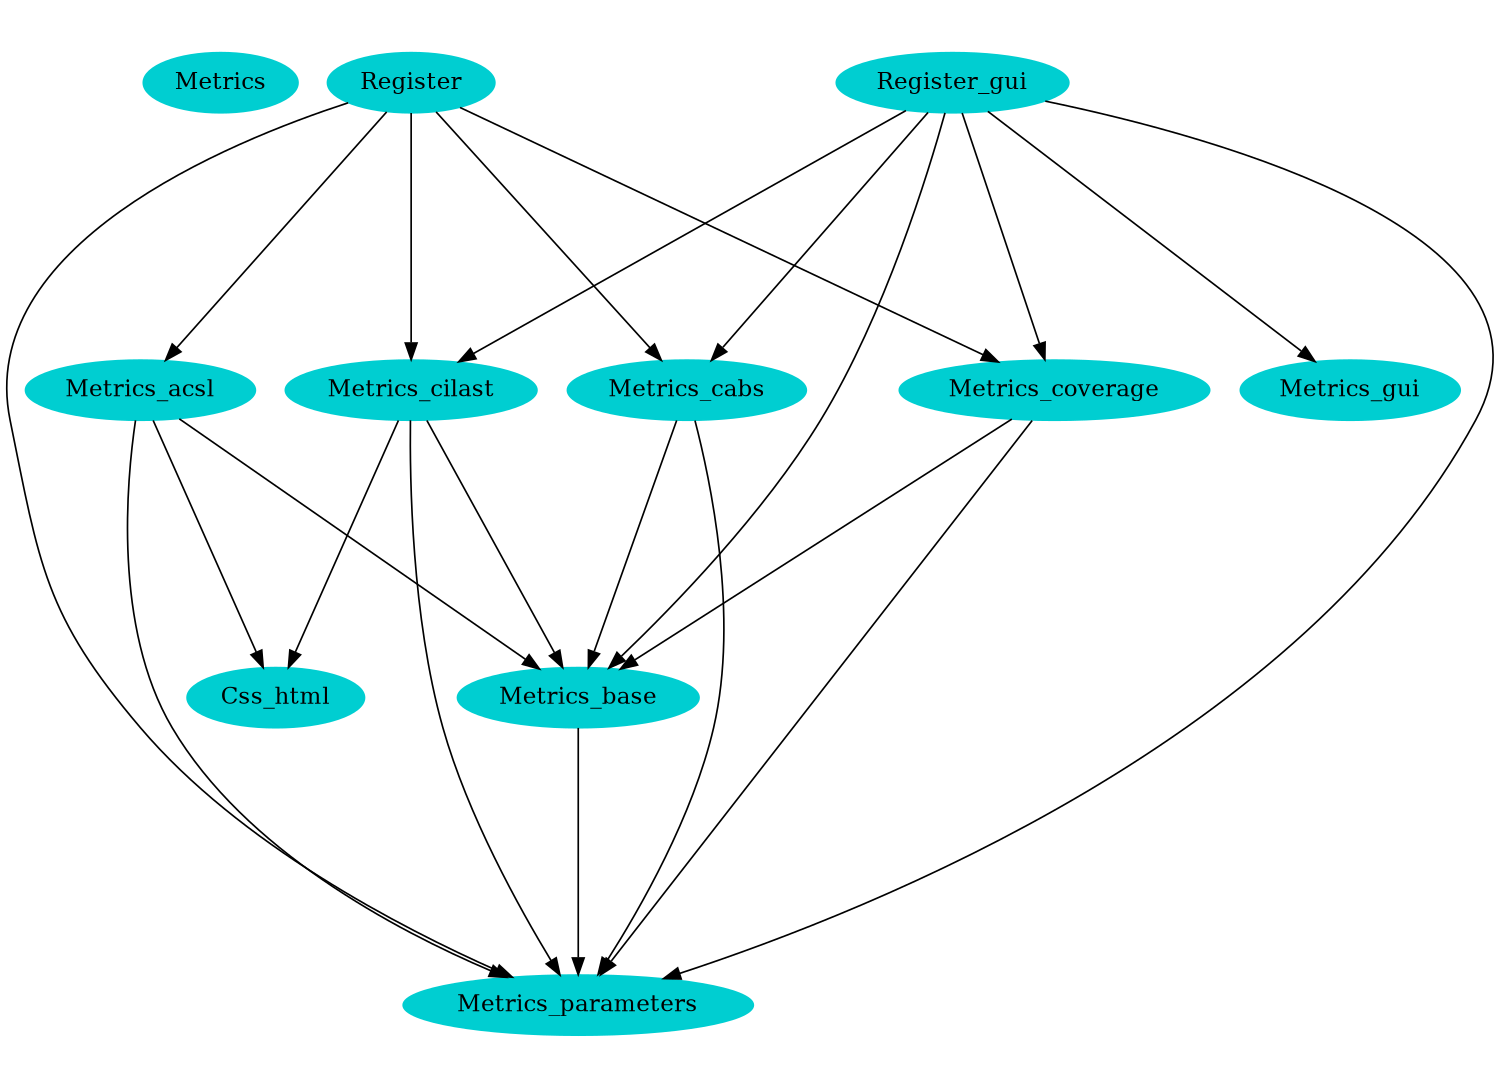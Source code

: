 digraph "Plugin architecture (metrics)" { node [href="\N.html"];
  size="10,7.5";
  ratio="fill";
  
  fontsize="12pt";
  rankdir = TB ;
"Metrics" [style=filled, color=darkturquoise];
"Metrics_parameters" [style=filled, color=darkturquoise];
"Css_html" [style=filled, color=darkturquoise];
"Metrics_base" [style=filled, color=darkturquoise];
"Metrics_base" -> "Metrics_parameters";
"Metrics_acsl" [style=filled, color=darkturquoise];
"Metrics_acsl" -> "Css_html";
"Metrics_acsl" -> "Metrics_base";
"Metrics_acsl" -> "Metrics_parameters";
"Metrics_cabs" [style=filled, color=darkturquoise];
"Metrics_cabs" -> "Metrics_base";
"Metrics_cabs" -> "Metrics_parameters";
"Metrics_cilast" [style=filled, color=darkturquoise];
"Metrics_cilast" -> "Css_html";
"Metrics_cilast" -> "Metrics_parameters";
"Metrics_cilast" -> "Metrics_base";
"Metrics_coverage" [style=filled, color=darkturquoise];
"Metrics_coverage" -> "Metrics_base";
"Metrics_coverage" -> "Metrics_parameters";
"Register" [style=filled, color=darkturquoise];
"Register" -> "Metrics_parameters";
"Register" -> "Metrics_coverage";
"Register" -> "Metrics_cilast";
"Register" -> "Metrics_cabs";
"Register" -> "Metrics_acsl";
"Metrics_gui" [style=filled, color=darkturquoise];
"Register_gui" [style=filled, color=darkturquoise];
"Register_gui" -> "Metrics_parameters";
"Register_gui" -> "Metrics_gui";
"Register_gui" -> "Metrics_coverage";
"Register_gui" -> "Metrics_cilast";
"Register_gui" -> "Metrics_cabs";
"Register_gui" -> "Metrics_base";
}
